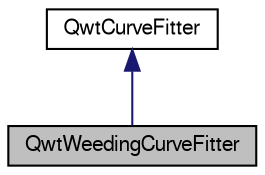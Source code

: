 digraph G
{
  edge [fontname="FreeSans",fontsize="10",labelfontname="FreeSans",labelfontsize="10"];
  node [fontname="FreeSans",fontsize="10",shape=record];
  Node1 [label="QwtWeedingCurveFitter",height=0.2,width=0.4,color="black", fillcolor="grey75", style="filled" fontcolor="black"];
  Node2 -> Node1 [dir="back",color="midnightblue",fontsize="10",style="solid",fontname="FreeSans"];
  Node2 [label="QwtCurveFitter",height=0.2,width=0.4,color="black", fillcolor="white", style="filled",URL="$class_qwt_curve_fitter.html",tooltip="Abstract base class for a curve fitter."];
}
